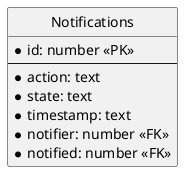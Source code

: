 @startuml
' hide the spot
hide circle

' avoid problems with angled crows feet
skinparam linetype ortho

entity "Notifications" as notifications {
    *id: number <<PK>>
    --
    *action: text
    *state: text
    *timestamp: text
    *notifier: number <<FK>>
    *notified: number <<FK>>
}

@enduml